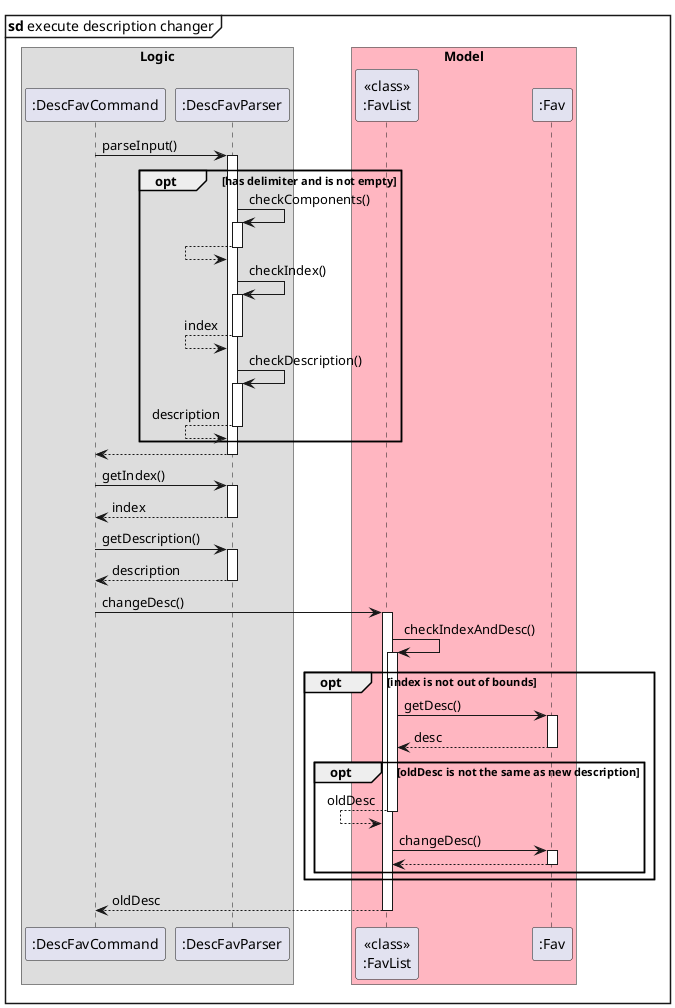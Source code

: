 @startuml
mainframe **sd** execute description changer
skinparam BoxPadding 10
box Logic
":DescFavCommand" -> ":DescFavParser": parseInput()
activate ":DescFavParser"
opt has delimiter and is not empty
":DescFavParser" -> ":DescFavParser":checkComponents()
activate ":DescFavParser"
":DescFavParser" <-- ":DescFavParser"
deactivate ":DescFavParser"
":DescFavParser" -> ":DescFavParser":checkIndex()
activate ":DescFavParser"
":DescFavParser" <-- ":DescFavParser": index
deactivate ":DescFavParser"
":DescFavParser" -> ":DescFavParser":checkDescription()
activate ":DescFavParser"
":DescFavParser" <-- ":DescFavParser": description
deactivate ":DescFavParser"
end

":DescFavCommand" <-- ":DescFavParser":
deactivate ":DescFavParser"

":DescFavCommand" -> ":DescFavParser": getIndex()
activate ":DescFavParser"
":DescFavCommand" <-- ":DescFavParser": index
deactivate ":DescFavParser"

":DescFavCommand" -> ":DescFavParser": getDescription()
activate ":DescFavParser"
":DescFavCommand" <-- ":DescFavParser": description
deactivate ":DescFavParser"
end box

box Model#lightPink
":DescFavCommand" -> "<<class>>\n:FavList": changeDesc()
activate "<<class>>\n:FavList"

"<<class>>\n:FavList" -> "<<class>>\n:FavList" : checkIndexAndDesc()
activate "<<class>>\n:FavList"
opt index is not out of bounds
"<<class>>\n:FavList" -> ":Fav" : getDesc()
activate ":Fav"
"<<class>>\n:FavList" <-- ":Fav" : desc
deactivate ":Fav"
opt oldDesc is not the same as new description
"<<class>>\n:FavList" <-- "<<class>>\n:FavList" : oldDesc
deactivate "<<class>>\n:FavList"

"<<class>>\n:FavList" -> ":Fav" : changeDesc()
activate ":Fav"
"<<class>>\n:FavList" <-- ":Fav"
deactivate ":Fav"
end
end

":DescFavCommand" <-- "<<class>>\n:FavList": oldDesc
deactivate "<<class>>\n:FavList"
end box
@enduml